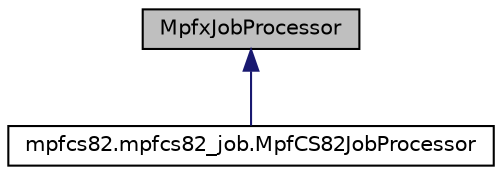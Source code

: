 digraph G
{
  edge [fontname="Helvetica",fontsize="10",labelfontname="Helvetica",labelfontsize="10"];
  node [fontname="Helvetica",fontsize="10",shape=record];
  Node1 [label="MpfxJobProcessor",height=0.2,width=0.4,color="black", fillcolor="grey75", style="filled" fontcolor="black"];
  Node1 -> Node2 [dir=back,color="midnightblue",fontsize="10",style="solid",fontname="Helvetica"];
  Node2 [label="mpfcs82.mpfcs82_job.MpfCS82JobProcessor",height=0.2,width=0.4,color="black", fillcolor="white", style="filled",URL="$classmpfcs82_1_1mpfcs82__job_1_1MpfCS82JobProcessor.html",tooltip="Job processor: submit jobs and process associated job results."];
}
